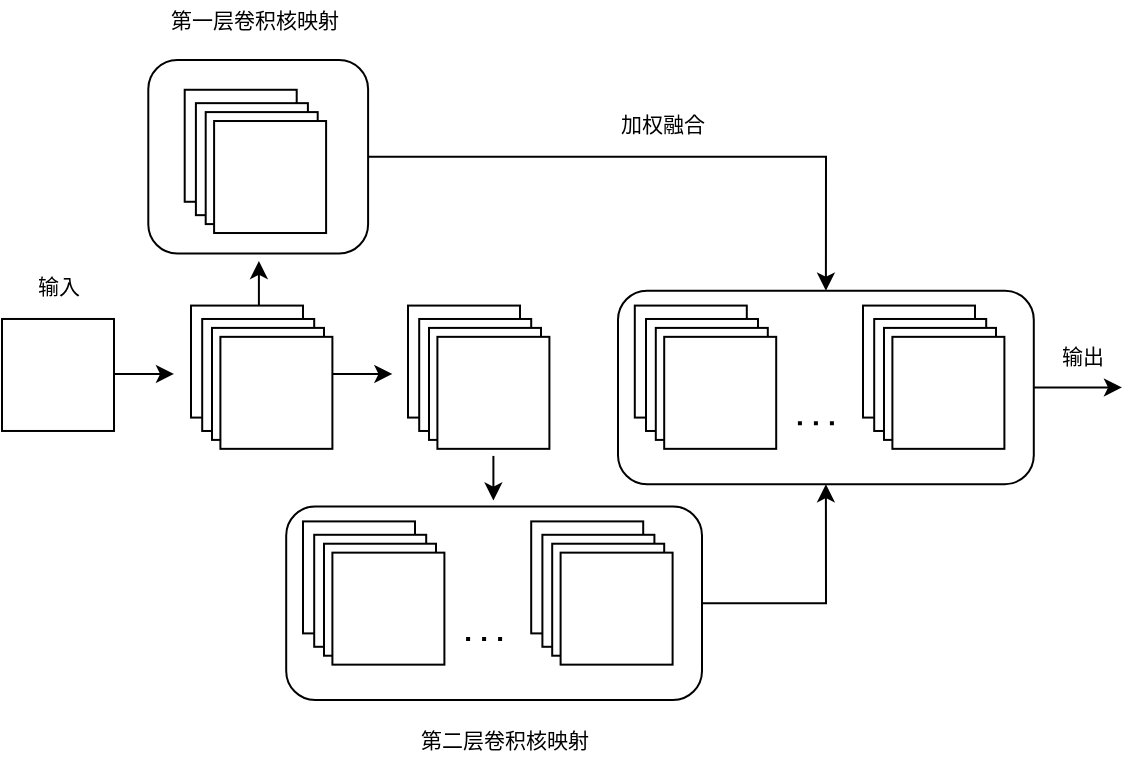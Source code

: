<mxfile version="14.4.3" type="github">
  <diagram id="ZqOj3_931ATZuimmtgUu" name="第 1 页">
    <mxGraphModel dx="1422" dy="746" grid="1" gridSize="10" guides="1" tooltips="1" connect="1" arrows="1" fold="1" page="1" pageScale="1" pageWidth="827" pageHeight="1169" math="0" shadow="0">
      <root>
        <mxCell id="0" />
        <mxCell id="1" parent="0" />
        <mxCell id="E4WLFZ2hf0M_Z9qAOI7j-53" value="" style="group" vertex="1" connectable="0" parent="1">
          <mxGeometry x="134" y="70" width="560" height="320" as="geometry" />
        </mxCell>
        <mxCell id="E4WLFZ2hf0M_Z9qAOI7j-2" value="" style="whiteSpace=wrap;html=1;aspect=fixed;" vertex="1" parent="E4WLFZ2hf0M_Z9qAOI7j-53">
          <mxGeometry y="129.483" width="56" height="56" as="geometry" />
        </mxCell>
        <mxCell id="E4WLFZ2hf0M_Z9qAOI7j-4" value="" style="whiteSpace=wrap;html=1;aspect=fixed;" vertex="1" parent="E4WLFZ2hf0M_Z9qAOI7j-53">
          <mxGeometry x="94.5" y="122.791" width="56" height="56" as="geometry" />
        </mxCell>
        <mxCell id="E4WLFZ2hf0M_Z9qAOI7j-5" value="" style="whiteSpace=wrap;html=1;aspect=fixed;" vertex="1" parent="E4WLFZ2hf0M_Z9qAOI7j-53">
          <mxGeometry x="100.1" y="129.488" width="56" height="56" as="geometry" />
        </mxCell>
        <mxCell id="E4WLFZ2hf0M_Z9qAOI7j-6" value="" style="whiteSpace=wrap;html=1;aspect=fixed;" vertex="1" parent="E4WLFZ2hf0M_Z9qAOI7j-53">
          <mxGeometry x="105" y="133.953" width="56" height="56" as="geometry" />
        </mxCell>
        <mxCell id="E4WLFZ2hf0M_Z9qAOI7j-7" value="" style="whiteSpace=wrap;html=1;aspect=fixed;" vertex="1" parent="E4WLFZ2hf0M_Z9qAOI7j-53">
          <mxGeometry x="109.2" y="138.419" width="56" height="56" as="geometry" />
        </mxCell>
        <mxCell id="E4WLFZ2hf0M_Z9qAOI7j-14" value="" style="endArrow=classic;html=1;" edge="1" parent="E4WLFZ2hf0M_Z9qAOI7j-53">
          <mxGeometry width="50" height="50" relative="1" as="geometry">
            <mxPoint x="128.45" y="122.791" as="sourcePoint" />
            <mxPoint x="128.45" y="100.465" as="targetPoint" />
          </mxGeometry>
        </mxCell>
        <mxCell id="E4WLFZ2hf0M_Z9qAOI7j-17" value="" style="whiteSpace=wrap;html=1;aspect=fixed;" vertex="1" parent="E4WLFZ2hf0M_Z9qAOI7j-53">
          <mxGeometry x="203" y="122.791" width="56" height="56" as="geometry" />
        </mxCell>
        <mxCell id="E4WLFZ2hf0M_Z9qAOI7j-18" value="" style="whiteSpace=wrap;html=1;aspect=fixed;" vertex="1" parent="E4WLFZ2hf0M_Z9qAOI7j-53">
          <mxGeometry x="208.6" y="129.488" width="56" height="56" as="geometry" />
        </mxCell>
        <mxCell id="E4WLFZ2hf0M_Z9qAOI7j-19" value="" style="whiteSpace=wrap;html=1;aspect=fixed;" vertex="1" parent="E4WLFZ2hf0M_Z9qAOI7j-53">
          <mxGeometry x="213.5" y="133.953" width="56" height="56" as="geometry" />
        </mxCell>
        <mxCell id="E4WLFZ2hf0M_Z9qAOI7j-20" value="" style="whiteSpace=wrap;html=1;aspect=fixed;" vertex="1" parent="E4WLFZ2hf0M_Z9qAOI7j-53">
          <mxGeometry x="217.7" y="138.419" width="56" height="56" as="geometry" />
        </mxCell>
        <mxCell id="E4WLFZ2hf0M_Z9qAOI7j-21" value="" style="whiteSpace=wrap;html=1;aspect=fixed;" vertex="1" parent="E4WLFZ2hf0M_Z9qAOI7j-53">
          <mxGeometry x="91.35" y="14.884" width="56" height="56" as="geometry" />
        </mxCell>
        <mxCell id="E4WLFZ2hf0M_Z9qAOI7j-22" value="" style="whiteSpace=wrap;html=1;aspect=fixed;" vertex="1" parent="E4WLFZ2hf0M_Z9qAOI7j-53">
          <mxGeometry x="96.95" y="21.581" width="56" height="56" as="geometry" />
        </mxCell>
        <mxCell id="E4WLFZ2hf0M_Z9qAOI7j-23" value="" style="whiteSpace=wrap;html=1;aspect=fixed;" vertex="1" parent="E4WLFZ2hf0M_Z9qAOI7j-53">
          <mxGeometry x="101.85" y="26.047" width="56" height="56" as="geometry" />
        </mxCell>
        <mxCell id="E4WLFZ2hf0M_Z9qAOI7j-24" value="" style="whiteSpace=wrap;html=1;aspect=fixed;" vertex="1" parent="E4WLFZ2hf0M_Z9qAOI7j-53">
          <mxGeometry x="106.05" y="30.512" width="56" height="56" as="geometry" />
        </mxCell>
        <mxCell id="E4WLFZ2hf0M_Z9qAOI7j-25" value="" style="whiteSpace=wrap;html=1;aspect=fixed;" vertex="1" parent="E4WLFZ2hf0M_Z9qAOI7j-53">
          <mxGeometry x="150.5" y="230.698" width="56" height="56" as="geometry" />
        </mxCell>
        <mxCell id="E4WLFZ2hf0M_Z9qAOI7j-26" value="" style="whiteSpace=wrap;html=1;aspect=fixed;" vertex="1" parent="E4WLFZ2hf0M_Z9qAOI7j-53">
          <mxGeometry x="156.1" y="237.395" width="56" height="56" as="geometry" />
        </mxCell>
        <mxCell id="E4WLFZ2hf0M_Z9qAOI7j-27" value="" style="whiteSpace=wrap;html=1;aspect=fixed;" vertex="1" parent="E4WLFZ2hf0M_Z9qAOI7j-53">
          <mxGeometry x="161" y="241.86" width="56" height="56" as="geometry" />
        </mxCell>
        <mxCell id="E4WLFZ2hf0M_Z9qAOI7j-28" value="" style="whiteSpace=wrap;html=1;aspect=fixed;" vertex="1" parent="E4WLFZ2hf0M_Z9qAOI7j-53">
          <mxGeometry x="165.2" y="246.326" width="56" height="56" as="geometry" />
        </mxCell>
        <mxCell id="E4WLFZ2hf0M_Z9qAOI7j-29" value="" style="whiteSpace=wrap;html=1;aspect=fixed;" vertex="1" parent="E4WLFZ2hf0M_Z9qAOI7j-53">
          <mxGeometry x="264.6" y="230.698" width="56" height="56" as="geometry" />
        </mxCell>
        <mxCell id="E4WLFZ2hf0M_Z9qAOI7j-30" value="" style="whiteSpace=wrap;html=1;aspect=fixed;" vertex="1" parent="E4WLFZ2hf0M_Z9qAOI7j-53">
          <mxGeometry x="270.2" y="237.395" width="56" height="56" as="geometry" />
        </mxCell>
        <mxCell id="E4WLFZ2hf0M_Z9qAOI7j-31" value="" style="whiteSpace=wrap;html=1;aspect=fixed;" vertex="1" parent="E4WLFZ2hf0M_Z9qAOI7j-53">
          <mxGeometry x="275.1" y="241.86" width="56" height="56" as="geometry" />
        </mxCell>
        <mxCell id="E4WLFZ2hf0M_Z9qAOI7j-32" value="" style="whiteSpace=wrap;html=1;aspect=fixed;" vertex="1" parent="E4WLFZ2hf0M_Z9qAOI7j-53">
          <mxGeometry x="279.3" y="246.326" width="56" height="56" as="geometry" />
        </mxCell>
        <mxCell id="E4WLFZ2hf0M_Z9qAOI7j-35" value="" style="endArrow=classic;html=1;" edge="1" parent="E4WLFZ2hf0M_Z9qAOI7j-53">
          <mxGeometry width="50" height="50" relative="1" as="geometry">
            <mxPoint x="245.7" y="197.953" as="sourcePoint" />
            <mxPoint x="245.7" y="220.279" as="targetPoint" />
          </mxGeometry>
        </mxCell>
        <mxCell id="E4WLFZ2hf0M_Z9qAOI7j-36" value="" style="endArrow=none;dashed=1;html=1;dashPattern=1 3;strokeWidth=2;" edge="1" parent="E4WLFZ2hf0M_Z9qAOI7j-53">
          <mxGeometry width="50" height="50" relative="1" as="geometry">
            <mxPoint x="232.05" y="289.488" as="sourcePoint" />
            <mxPoint x="250.95" y="289.488" as="targetPoint" />
          </mxGeometry>
        </mxCell>
        <mxCell id="E4WLFZ2hf0M_Z9qAOI7j-37" value="" style="rounded=1;whiteSpace=wrap;html=1;fillColor=none;" vertex="1" parent="E4WLFZ2hf0M_Z9qAOI7j-53">
          <mxGeometry x="73.15" width="109.9" height="96.744" as="geometry" />
        </mxCell>
        <mxCell id="E4WLFZ2hf0M_Z9qAOI7j-39" value="" style="rounded=1;whiteSpace=wrap;html=1;fillColor=none;" vertex="1" parent="E4WLFZ2hf0M_Z9qAOI7j-53">
          <mxGeometry x="142.1" y="223.256" width="207.9" height="96.744" as="geometry" />
        </mxCell>
        <mxCell id="E4WLFZ2hf0M_Z9qAOI7j-40" value="" style="whiteSpace=wrap;html=1;aspect=fixed;" vertex="1" parent="E4WLFZ2hf0M_Z9qAOI7j-53">
          <mxGeometry x="316.4" y="122.791" width="56" height="56" as="geometry" />
        </mxCell>
        <mxCell id="E4WLFZ2hf0M_Z9qAOI7j-41" value="" style="whiteSpace=wrap;html=1;aspect=fixed;" vertex="1" parent="E4WLFZ2hf0M_Z9qAOI7j-53">
          <mxGeometry x="322" y="129.488" width="56" height="56" as="geometry" />
        </mxCell>
        <mxCell id="E4WLFZ2hf0M_Z9qAOI7j-42" value="" style="whiteSpace=wrap;html=1;aspect=fixed;" vertex="1" parent="E4WLFZ2hf0M_Z9qAOI7j-53">
          <mxGeometry x="326.9" y="133.953" width="56" height="56" as="geometry" />
        </mxCell>
        <mxCell id="E4WLFZ2hf0M_Z9qAOI7j-43" value="" style="whiteSpace=wrap;html=1;aspect=fixed;" vertex="1" parent="E4WLFZ2hf0M_Z9qAOI7j-53">
          <mxGeometry x="331.1" y="138.419" width="56" height="56" as="geometry" />
        </mxCell>
        <mxCell id="E4WLFZ2hf0M_Z9qAOI7j-44" value="" style="whiteSpace=wrap;html=1;aspect=fixed;" vertex="1" parent="E4WLFZ2hf0M_Z9qAOI7j-53">
          <mxGeometry x="430.5" y="122.791" width="56" height="56" as="geometry" />
        </mxCell>
        <mxCell id="E4WLFZ2hf0M_Z9qAOI7j-45" value="" style="whiteSpace=wrap;html=1;aspect=fixed;" vertex="1" parent="E4WLFZ2hf0M_Z9qAOI7j-53">
          <mxGeometry x="436.1" y="129.488" width="56" height="56" as="geometry" />
        </mxCell>
        <mxCell id="E4WLFZ2hf0M_Z9qAOI7j-46" value="" style="whiteSpace=wrap;html=1;aspect=fixed;" vertex="1" parent="E4WLFZ2hf0M_Z9qAOI7j-53">
          <mxGeometry x="441" y="133.953" width="56" height="56" as="geometry" />
        </mxCell>
        <mxCell id="E4WLFZ2hf0M_Z9qAOI7j-47" value="" style="whiteSpace=wrap;html=1;aspect=fixed;" vertex="1" parent="E4WLFZ2hf0M_Z9qAOI7j-53">
          <mxGeometry x="445.2" y="138.419" width="56" height="56" as="geometry" />
        </mxCell>
        <mxCell id="E4WLFZ2hf0M_Z9qAOI7j-48" value="" style="endArrow=none;dashed=1;html=1;dashPattern=1 3;strokeWidth=2;" edge="1" parent="E4WLFZ2hf0M_Z9qAOI7j-53">
          <mxGeometry width="50" height="50" relative="1" as="geometry">
            <mxPoint x="397.95" y="181.581" as="sourcePoint" />
            <mxPoint x="416.85" y="181.581" as="targetPoint" />
          </mxGeometry>
        </mxCell>
        <mxCell id="E4WLFZ2hf0M_Z9qAOI7j-52" style="edgeStyle=orthogonalEdgeStyle;rounded=0;orthogonalLoop=1;jettySize=auto;html=1;exitX=1;exitY=0.5;exitDx=0;exitDy=0;" edge="1" parent="E4WLFZ2hf0M_Z9qAOI7j-53" source="E4WLFZ2hf0M_Z9qAOI7j-49">
          <mxGeometry relative="1" as="geometry">
            <mxPoint x="560" y="163.721" as="targetPoint" />
          </mxGeometry>
        </mxCell>
        <mxCell id="E4WLFZ2hf0M_Z9qAOI7j-49" value="" style="rounded=1;whiteSpace=wrap;html=1;fillColor=none;" vertex="1" parent="E4WLFZ2hf0M_Z9qAOI7j-53">
          <mxGeometry x="308" y="115.349" width="207.9" height="96.744" as="geometry" />
        </mxCell>
        <mxCell id="E4WLFZ2hf0M_Z9qAOI7j-50" style="edgeStyle=orthogonalEdgeStyle;rounded=0;orthogonalLoop=1;jettySize=auto;html=1;exitX=1;exitY=0.5;exitDx=0;exitDy=0;entryX=0.5;entryY=0;entryDx=0;entryDy=0;" edge="1" parent="E4WLFZ2hf0M_Z9qAOI7j-53" source="E4WLFZ2hf0M_Z9qAOI7j-37" target="E4WLFZ2hf0M_Z9qAOI7j-49">
          <mxGeometry relative="1" as="geometry" />
        </mxCell>
        <mxCell id="E4WLFZ2hf0M_Z9qAOI7j-51" style="edgeStyle=orthogonalEdgeStyle;rounded=0;orthogonalLoop=1;jettySize=auto;html=1;exitX=1;exitY=0.5;exitDx=0;exitDy=0;entryX=0.5;entryY=1;entryDx=0;entryDy=0;" edge="1" parent="E4WLFZ2hf0M_Z9qAOI7j-53" source="E4WLFZ2hf0M_Z9qAOI7j-39" target="E4WLFZ2hf0M_Z9qAOI7j-49">
          <mxGeometry relative="1" as="geometry" />
        </mxCell>
        <mxCell id="E4WLFZ2hf0M_Z9qAOI7j-54" value="" style="endArrow=classic;html=1;" edge="1" parent="E4WLFZ2hf0M_Z9qAOI7j-53">
          <mxGeometry width="50" height="50" relative="1" as="geometry">
            <mxPoint x="56" y="156.99" as="sourcePoint" />
            <mxPoint x="86" y="156.99" as="targetPoint" />
          </mxGeometry>
        </mxCell>
        <mxCell id="E4WLFZ2hf0M_Z9qAOI7j-55" value="" style="endArrow=classic;html=1;" edge="1" parent="E4WLFZ2hf0M_Z9qAOI7j-53">
          <mxGeometry width="50" height="50" relative="1" as="geometry">
            <mxPoint x="165.2" y="156.99" as="sourcePoint" />
            <mxPoint x="195.2" y="156.99" as="targetPoint" />
          </mxGeometry>
        </mxCell>
        <mxCell id="E4WLFZ2hf0M_Z9qAOI7j-59" value="加权融合" style="text;html=1;align=center;verticalAlign=middle;resizable=0;points=[];autosize=1;fontSize=10.5;" vertex="1" parent="E4WLFZ2hf0M_Z9qAOI7j-53">
          <mxGeometry x="300.1" y="21.58" width="60" height="20" as="geometry" />
        </mxCell>
        <mxCell id="E4WLFZ2hf0M_Z9qAOI7j-60" value="输入" style="text;html=1;align=center;verticalAlign=middle;resizable=0;points=[];autosize=1;fontSize=10.5;" vertex="1" parent="E4WLFZ2hf0M_Z9qAOI7j-53">
          <mxGeometry x="8" y="102.79" width="40" height="20" as="geometry" />
        </mxCell>
        <mxCell id="E4WLFZ2hf0M_Z9qAOI7j-61" value="输出" style="text;html=1;align=center;verticalAlign=middle;resizable=0;points=[];autosize=1;fontSize=10.5;" vertex="1" parent="E4WLFZ2hf0M_Z9qAOI7j-53">
          <mxGeometry x="520" y="138.42" width="40" height="20" as="geometry" />
        </mxCell>
        <mxCell id="E4WLFZ2hf0M_Z9qAOI7j-57" value="第一层卷积核映射" style="text;html=1;align=center;verticalAlign=middle;resizable=0;points=[];autosize=1;fontSize=10.5;" vertex="1" parent="1">
          <mxGeometry x="205" y="40" width="110" height="20" as="geometry" />
        </mxCell>
        <mxCell id="E4WLFZ2hf0M_Z9qAOI7j-58" value="第二层卷积核映射" style="text;html=1;align=center;verticalAlign=middle;resizable=0;points=[];autosize=1;fontSize=10.5;" vertex="1" parent="1">
          <mxGeometry x="330" y="400" width="110" height="20" as="geometry" />
        </mxCell>
      </root>
    </mxGraphModel>
  </diagram>
</mxfile>
